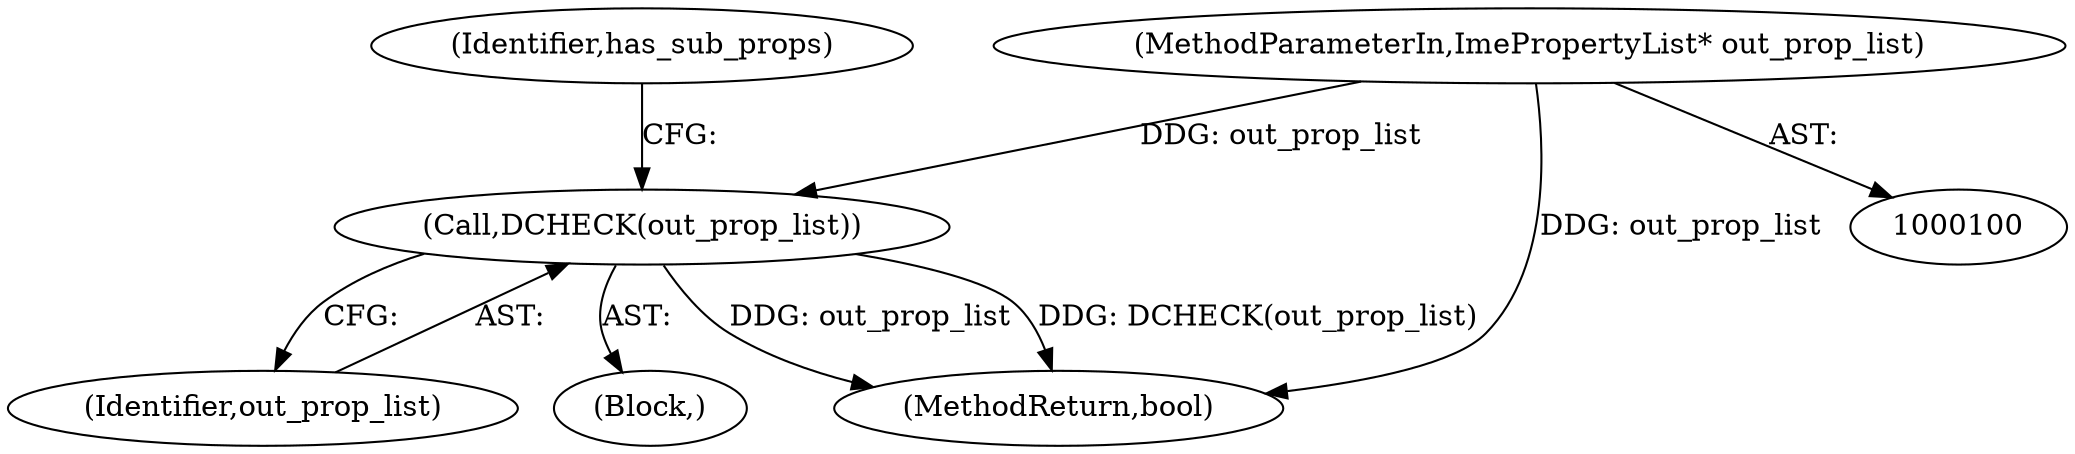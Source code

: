 digraph "0_Chrome_dc7b094a338c6c521f918f478e993f0f74bbea0d_55@pointer" {
"1000103" [label="(MethodParameterIn,ImePropertyList* out_prop_list)"];
"1000111" [label="(Call,DCHECK(out_prop_list))"];
"1000112" [label="(Identifier,out_prop_list)"];
"1000103" [label="(MethodParameterIn,ImePropertyList* out_prop_list)"];
"1000111" [label="(Call,DCHECK(out_prop_list))"];
"1000104" [label="(Block,)"];
"1000115" [label="(Identifier,has_sub_props)"];
"1000338" [label="(MethodReturn,bool)"];
"1000103" -> "1000100"  [label="AST: "];
"1000103" -> "1000338"  [label="DDG: out_prop_list"];
"1000103" -> "1000111"  [label="DDG: out_prop_list"];
"1000111" -> "1000104"  [label="AST: "];
"1000111" -> "1000112"  [label="CFG: "];
"1000112" -> "1000111"  [label="AST: "];
"1000115" -> "1000111"  [label="CFG: "];
"1000111" -> "1000338"  [label="DDG: out_prop_list"];
"1000111" -> "1000338"  [label="DDG: DCHECK(out_prop_list)"];
}
